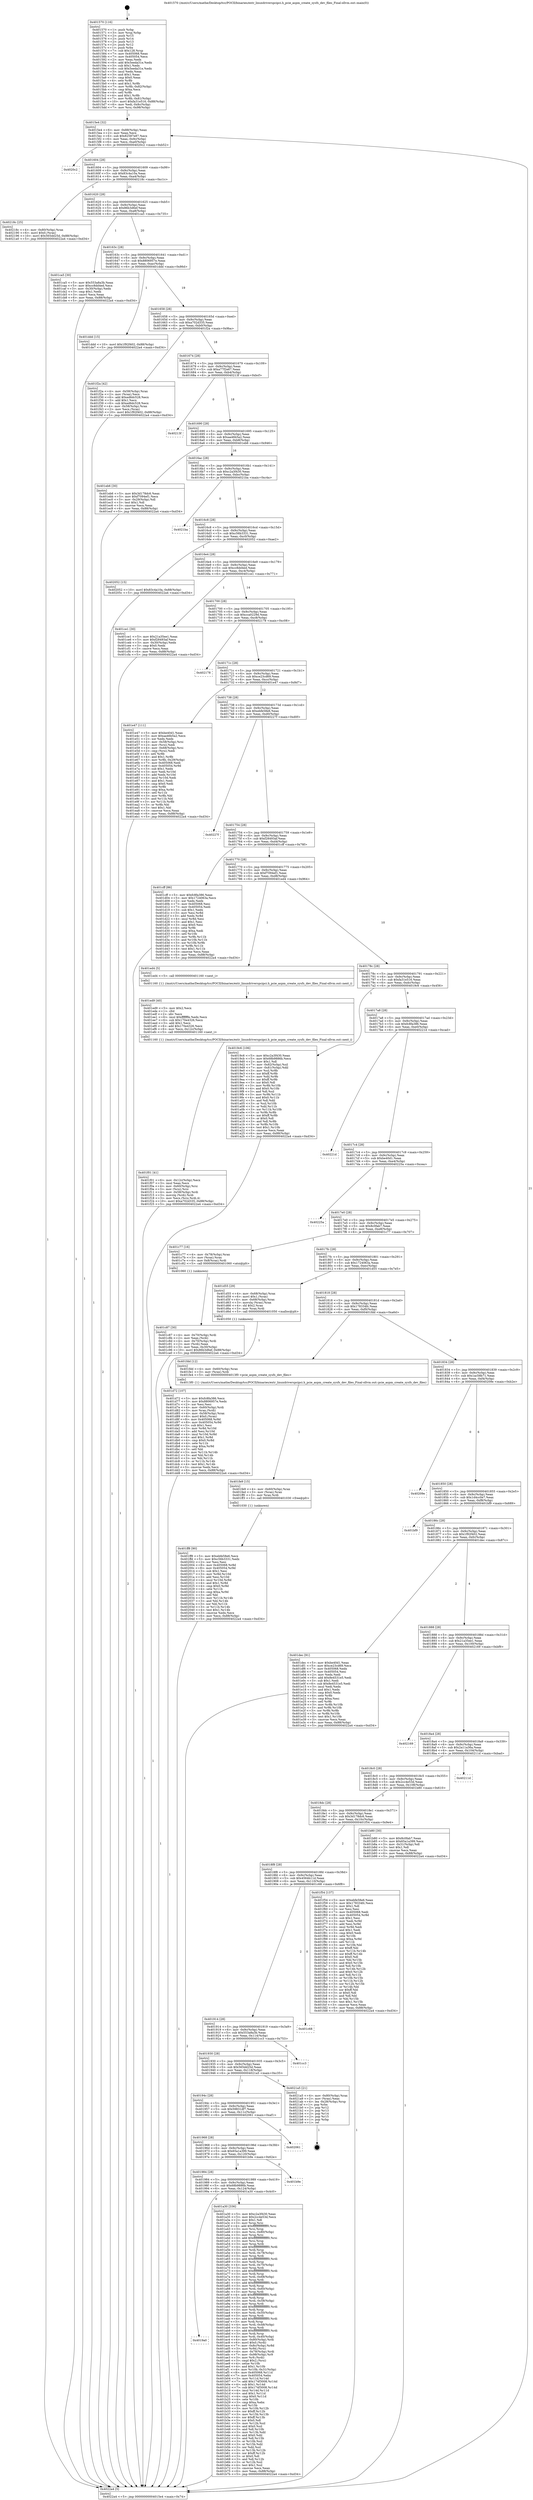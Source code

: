 digraph "0x401570" {
  label = "0x401570 (/mnt/c/Users/mathe/Desktop/tcc/POCII/binaries/extr_linuxdriverspcipci.h_pcie_aspm_create_sysfs_dev_files_Final-ollvm.out::main(0))"
  labelloc = "t"
  node[shape=record]

  Entry [label="",width=0.3,height=0.3,shape=circle,fillcolor=black,style=filled]
  "0x4015e4" [label="{
     0x4015e4 [32]\l
     | [instrs]\l
     &nbsp;&nbsp;0x4015e4 \<+6\>: mov -0x88(%rbp),%eax\l
     &nbsp;&nbsp;0x4015ea \<+2\>: mov %eax,%ecx\l
     &nbsp;&nbsp;0x4015ec \<+6\>: sub $0x82587e87,%ecx\l
     &nbsp;&nbsp;0x4015f2 \<+6\>: mov %eax,-0x9c(%rbp)\l
     &nbsp;&nbsp;0x4015f8 \<+6\>: mov %ecx,-0xa0(%rbp)\l
     &nbsp;&nbsp;0x4015fe \<+6\>: je 00000000004020c2 \<main+0xb52\>\l
  }"]
  "0x4020c2" [label="{
     0x4020c2\l
  }", style=dashed]
  "0x401604" [label="{
     0x401604 [28]\l
     | [instrs]\l
     &nbsp;&nbsp;0x401604 \<+5\>: jmp 0000000000401609 \<main+0x99\>\l
     &nbsp;&nbsp;0x401609 \<+6\>: mov -0x9c(%rbp),%eax\l
     &nbsp;&nbsp;0x40160f \<+5\>: sub $0x83c4a10a,%eax\l
     &nbsp;&nbsp;0x401614 \<+6\>: mov %eax,-0xa4(%rbp)\l
     &nbsp;&nbsp;0x40161a \<+6\>: je 000000000040218c \<main+0xc1c\>\l
  }"]
  Exit [label="",width=0.3,height=0.3,shape=circle,fillcolor=black,style=filled,peripheries=2]
  "0x40218c" [label="{
     0x40218c [25]\l
     | [instrs]\l
     &nbsp;&nbsp;0x40218c \<+4\>: mov -0x80(%rbp),%rax\l
     &nbsp;&nbsp;0x402190 \<+6\>: movl $0x0,(%rax)\l
     &nbsp;&nbsp;0x402196 \<+10\>: movl $0x565dd25d,-0x88(%rbp)\l
     &nbsp;&nbsp;0x4021a0 \<+5\>: jmp 00000000004022a4 \<main+0xd34\>\l
  }"]
  "0x401620" [label="{
     0x401620 [28]\l
     | [instrs]\l
     &nbsp;&nbsp;0x401620 \<+5\>: jmp 0000000000401625 \<main+0xb5\>\l
     &nbsp;&nbsp;0x401625 \<+6\>: mov -0x9c(%rbp),%eax\l
     &nbsp;&nbsp;0x40162b \<+5\>: sub $0x86b3d6ef,%eax\l
     &nbsp;&nbsp;0x401630 \<+6\>: mov %eax,-0xa8(%rbp)\l
     &nbsp;&nbsp;0x401636 \<+6\>: je 0000000000401ca5 \<main+0x735\>\l
  }"]
  "0x401ff8" [label="{
     0x401ff8 [90]\l
     | [instrs]\l
     &nbsp;&nbsp;0x401ff8 \<+5\>: mov $0xebfe58e6,%ecx\l
     &nbsp;&nbsp;0x401ffd \<+5\>: mov $0xc56b3331,%edx\l
     &nbsp;&nbsp;0x402002 \<+2\>: xor %esi,%esi\l
     &nbsp;&nbsp;0x402004 \<+8\>: mov 0x405068,%r8d\l
     &nbsp;&nbsp;0x40200c \<+8\>: mov 0x405054,%r9d\l
     &nbsp;&nbsp;0x402014 \<+3\>: sub $0x1,%esi\l
     &nbsp;&nbsp;0x402017 \<+3\>: mov %r8d,%r10d\l
     &nbsp;&nbsp;0x40201a \<+3\>: add %esi,%r10d\l
     &nbsp;&nbsp;0x40201d \<+4\>: imul %r10d,%r8d\l
     &nbsp;&nbsp;0x402021 \<+4\>: and $0x1,%r8d\l
     &nbsp;&nbsp;0x402025 \<+4\>: cmp $0x0,%r8d\l
     &nbsp;&nbsp;0x402029 \<+4\>: sete %r11b\l
     &nbsp;&nbsp;0x40202d \<+4\>: cmp $0xa,%r9d\l
     &nbsp;&nbsp;0x402031 \<+3\>: setl %bl\l
     &nbsp;&nbsp;0x402034 \<+3\>: mov %r11b,%r14b\l
     &nbsp;&nbsp;0x402037 \<+3\>: and %bl,%r14b\l
     &nbsp;&nbsp;0x40203a \<+3\>: xor %bl,%r11b\l
     &nbsp;&nbsp;0x40203d \<+3\>: or %r11b,%r14b\l
     &nbsp;&nbsp;0x402040 \<+4\>: test $0x1,%r14b\l
     &nbsp;&nbsp;0x402044 \<+3\>: cmovne %edx,%ecx\l
     &nbsp;&nbsp;0x402047 \<+6\>: mov %ecx,-0x88(%rbp)\l
     &nbsp;&nbsp;0x40204d \<+5\>: jmp 00000000004022a4 \<main+0xd34\>\l
  }"]
  "0x401ca5" [label="{
     0x401ca5 [30]\l
     | [instrs]\l
     &nbsp;&nbsp;0x401ca5 \<+5\>: mov $0x553a8a3b,%eax\l
     &nbsp;&nbsp;0x401caa \<+5\>: mov $0xcc8dd4ed,%ecx\l
     &nbsp;&nbsp;0x401caf \<+3\>: mov -0x30(%rbp),%edx\l
     &nbsp;&nbsp;0x401cb2 \<+3\>: cmp $0x1,%edx\l
     &nbsp;&nbsp;0x401cb5 \<+3\>: cmovl %ecx,%eax\l
     &nbsp;&nbsp;0x401cb8 \<+6\>: mov %eax,-0x88(%rbp)\l
     &nbsp;&nbsp;0x401cbe \<+5\>: jmp 00000000004022a4 \<main+0xd34\>\l
  }"]
  "0x40163c" [label="{
     0x40163c [28]\l
     | [instrs]\l
     &nbsp;&nbsp;0x40163c \<+5\>: jmp 0000000000401641 \<main+0xd1\>\l
     &nbsp;&nbsp;0x401641 \<+6\>: mov -0x9c(%rbp),%eax\l
     &nbsp;&nbsp;0x401647 \<+5\>: sub $0x8806957e,%eax\l
     &nbsp;&nbsp;0x40164c \<+6\>: mov %eax,-0xac(%rbp)\l
     &nbsp;&nbsp;0x401652 \<+6\>: je 0000000000401ddd \<main+0x86d\>\l
  }"]
  "0x401fe9" [label="{
     0x401fe9 [15]\l
     | [instrs]\l
     &nbsp;&nbsp;0x401fe9 \<+4\>: mov -0x60(%rbp),%rax\l
     &nbsp;&nbsp;0x401fed \<+3\>: mov (%rax),%rax\l
     &nbsp;&nbsp;0x401ff0 \<+3\>: mov %rax,%rdi\l
     &nbsp;&nbsp;0x401ff3 \<+5\>: call 0000000000401030 \<free@plt\>\l
     | [calls]\l
     &nbsp;&nbsp;0x401030 \{1\} (unknown)\l
  }"]
  "0x401ddd" [label="{
     0x401ddd [15]\l
     | [instrs]\l
     &nbsp;&nbsp;0x401ddd \<+10\>: movl $0x1f92f402,-0x88(%rbp)\l
     &nbsp;&nbsp;0x401de7 \<+5\>: jmp 00000000004022a4 \<main+0xd34\>\l
  }"]
  "0x401658" [label="{
     0x401658 [28]\l
     | [instrs]\l
     &nbsp;&nbsp;0x401658 \<+5\>: jmp 000000000040165d \<main+0xed\>\l
     &nbsp;&nbsp;0x40165d \<+6\>: mov -0x9c(%rbp),%eax\l
     &nbsp;&nbsp;0x401663 \<+5\>: sub $0xa702d335,%eax\l
     &nbsp;&nbsp;0x401668 \<+6\>: mov %eax,-0xb0(%rbp)\l
     &nbsp;&nbsp;0x40166e \<+6\>: je 0000000000401f2a \<main+0x9ba\>\l
  }"]
  "0x401f01" [label="{
     0x401f01 [41]\l
     | [instrs]\l
     &nbsp;&nbsp;0x401f01 \<+6\>: mov -0x12c(%rbp),%ecx\l
     &nbsp;&nbsp;0x401f07 \<+3\>: imul %eax,%ecx\l
     &nbsp;&nbsp;0x401f0a \<+4\>: mov -0x60(%rbp),%rsi\l
     &nbsp;&nbsp;0x401f0e \<+3\>: mov (%rsi),%rsi\l
     &nbsp;&nbsp;0x401f11 \<+4\>: mov -0x58(%rbp),%rdi\l
     &nbsp;&nbsp;0x401f15 \<+3\>: movslq (%rdi),%rdi\l
     &nbsp;&nbsp;0x401f18 \<+3\>: mov %ecx,(%rsi,%rdi,4)\l
     &nbsp;&nbsp;0x401f1b \<+10\>: movl $0xa702d335,-0x88(%rbp)\l
     &nbsp;&nbsp;0x401f25 \<+5\>: jmp 00000000004022a4 \<main+0xd34\>\l
  }"]
  "0x401f2a" [label="{
     0x401f2a [42]\l
     | [instrs]\l
     &nbsp;&nbsp;0x401f2a \<+4\>: mov -0x58(%rbp),%rax\l
     &nbsp;&nbsp;0x401f2e \<+2\>: mov (%rax),%ecx\l
     &nbsp;&nbsp;0x401f30 \<+6\>: add $0xed6dc528,%ecx\l
     &nbsp;&nbsp;0x401f36 \<+3\>: add $0x1,%ecx\l
     &nbsp;&nbsp;0x401f39 \<+6\>: sub $0xed6dc528,%ecx\l
     &nbsp;&nbsp;0x401f3f \<+4\>: mov -0x58(%rbp),%rax\l
     &nbsp;&nbsp;0x401f43 \<+2\>: mov %ecx,(%rax)\l
     &nbsp;&nbsp;0x401f45 \<+10\>: movl $0x1f92f402,-0x88(%rbp)\l
     &nbsp;&nbsp;0x401f4f \<+5\>: jmp 00000000004022a4 \<main+0xd34\>\l
  }"]
  "0x401674" [label="{
     0x401674 [28]\l
     | [instrs]\l
     &nbsp;&nbsp;0x401674 \<+5\>: jmp 0000000000401679 \<main+0x109\>\l
     &nbsp;&nbsp;0x401679 \<+6\>: mov -0x9c(%rbp),%eax\l
     &nbsp;&nbsp;0x40167f \<+5\>: sub $0xa77f2e67,%eax\l
     &nbsp;&nbsp;0x401684 \<+6\>: mov %eax,-0xb4(%rbp)\l
     &nbsp;&nbsp;0x40168a \<+6\>: je 000000000040213f \<main+0xbcf\>\l
  }"]
  "0x401ed9" [label="{
     0x401ed9 [40]\l
     | [instrs]\l
     &nbsp;&nbsp;0x401ed9 \<+5\>: mov $0x2,%ecx\l
     &nbsp;&nbsp;0x401ede \<+1\>: cltd\l
     &nbsp;&nbsp;0x401edf \<+2\>: idiv %ecx\l
     &nbsp;&nbsp;0x401ee1 \<+6\>: imul $0xfffffffe,%edx,%ecx\l
     &nbsp;&nbsp;0x401ee7 \<+6\>: sub $0x170e4326,%ecx\l
     &nbsp;&nbsp;0x401eed \<+3\>: add $0x1,%ecx\l
     &nbsp;&nbsp;0x401ef0 \<+6\>: add $0x170e4326,%ecx\l
     &nbsp;&nbsp;0x401ef6 \<+6\>: mov %ecx,-0x12c(%rbp)\l
     &nbsp;&nbsp;0x401efc \<+5\>: call 0000000000401160 \<next_i\>\l
     | [calls]\l
     &nbsp;&nbsp;0x401160 \{1\} (/mnt/c/Users/mathe/Desktop/tcc/POCII/binaries/extr_linuxdriverspcipci.h_pcie_aspm_create_sysfs_dev_files_Final-ollvm.out::next_i)\l
  }"]
  "0x40213f" [label="{
     0x40213f\l
  }", style=dashed]
  "0x401690" [label="{
     0x401690 [28]\l
     | [instrs]\l
     &nbsp;&nbsp;0x401690 \<+5\>: jmp 0000000000401695 \<main+0x125\>\l
     &nbsp;&nbsp;0x401695 \<+6\>: mov -0x9c(%rbp),%eax\l
     &nbsp;&nbsp;0x40169b \<+5\>: sub $0xaa46b5a2,%eax\l
     &nbsp;&nbsp;0x4016a0 \<+6\>: mov %eax,-0xb8(%rbp)\l
     &nbsp;&nbsp;0x4016a6 \<+6\>: je 0000000000401eb6 \<main+0x946\>\l
  }"]
  "0x401d72" [label="{
     0x401d72 [107]\l
     | [instrs]\l
     &nbsp;&nbsp;0x401d72 \<+5\>: mov $0xfc8fa386,%ecx\l
     &nbsp;&nbsp;0x401d77 \<+5\>: mov $0x8806957e,%edx\l
     &nbsp;&nbsp;0x401d7c \<+2\>: xor %esi,%esi\l
     &nbsp;&nbsp;0x401d7e \<+4\>: mov -0x60(%rbp),%rdi\l
     &nbsp;&nbsp;0x401d82 \<+3\>: mov %rax,(%rdi)\l
     &nbsp;&nbsp;0x401d85 \<+4\>: mov -0x58(%rbp),%rax\l
     &nbsp;&nbsp;0x401d89 \<+6\>: movl $0x0,(%rax)\l
     &nbsp;&nbsp;0x401d8f \<+8\>: mov 0x405068,%r8d\l
     &nbsp;&nbsp;0x401d97 \<+8\>: mov 0x405054,%r9d\l
     &nbsp;&nbsp;0x401d9f \<+3\>: sub $0x1,%esi\l
     &nbsp;&nbsp;0x401da2 \<+3\>: mov %r8d,%r10d\l
     &nbsp;&nbsp;0x401da5 \<+3\>: add %esi,%r10d\l
     &nbsp;&nbsp;0x401da8 \<+4\>: imul %r10d,%r8d\l
     &nbsp;&nbsp;0x401dac \<+4\>: and $0x1,%r8d\l
     &nbsp;&nbsp;0x401db0 \<+4\>: cmp $0x0,%r8d\l
     &nbsp;&nbsp;0x401db4 \<+4\>: sete %r11b\l
     &nbsp;&nbsp;0x401db8 \<+4\>: cmp $0xa,%r9d\l
     &nbsp;&nbsp;0x401dbc \<+3\>: setl %bl\l
     &nbsp;&nbsp;0x401dbf \<+3\>: mov %r11b,%r14b\l
     &nbsp;&nbsp;0x401dc2 \<+3\>: and %bl,%r14b\l
     &nbsp;&nbsp;0x401dc5 \<+3\>: xor %bl,%r11b\l
     &nbsp;&nbsp;0x401dc8 \<+3\>: or %r11b,%r14b\l
     &nbsp;&nbsp;0x401dcb \<+4\>: test $0x1,%r14b\l
     &nbsp;&nbsp;0x401dcf \<+3\>: cmovne %edx,%ecx\l
     &nbsp;&nbsp;0x401dd2 \<+6\>: mov %ecx,-0x88(%rbp)\l
     &nbsp;&nbsp;0x401dd8 \<+5\>: jmp 00000000004022a4 \<main+0xd34\>\l
  }"]
  "0x401eb6" [label="{
     0x401eb6 [30]\l
     | [instrs]\l
     &nbsp;&nbsp;0x401eb6 \<+5\>: mov $0x3d178dc6,%eax\l
     &nbsp;&nbsp;0x401ebb \<+5\>: mov $0xf7094ef1,%ecx\l
     &nbsp;&nbsp;0x401ec0 \<+3\>: mov -0x29(%rbp),%dl\l
     &nbsp;&nbsp;0x401ec3 \<+3\>: test $0x1,%dl\l
     &nbsp;&nbsp;0x401ec6 \<+3\>: cmovne %ecx,%eax\l
     &nbsp;&nbsp;0x401ec9 \<+6\>: mov %eax,-0x88(%rbp)\l
     &nbsp;&nbsp;0x401ecf \<+5\>: jmp 00000000004022a4 \<main+0xd34\>\l
  }"]
  "0x4016ac" [label="{
     0x4016ac [28]\l
     | [instrs]\l
     &nbsp;&nbsp;0x4016ac \<+5\>: jmp 00000000004016b1 \<main+0x141\>\l
     &nbsp;&nbsp;0x4016b1 \<+6\>: mov -0x9c(%rbp),%eax\l
     &nbsp;&nbsp;0x4016b7 \<+5\>: sub $0xc2a3f430,%eax\l
     &nbsp;&nbsp;0x4016bc \<+6\>: mov %eax,-0xbc(%rbp)\l
     &nbsp;&nbsp;0x4016c2 \<+6\>: je 00000000004021ba \<main+0xc4a\>\l
  }"]
  "0x401c87" [label="{
     0x401c87 [30]\l
     | [instrs]\l
     &nbsp;&nbsp;0x401c87 \<+4\>: mov -0x70(%rbp),%rdi\l
     &nbsp;&nbsp;0x401c8b \<+2\>: mov %eax,(%rdi)\l
     &nbsp;&nbsp;0x401c8d \<+4\>: mov -0x70(%rbp),%rdi\l
     &nbsp;&nbsp;0x401c91 \<+2\>: mov (%rdi),%eax\l
     &nbsp;&nbsp;0x401c93 \<+3\>: mov %eax,-0x30(%rbp)\l
     &nbsp;&nbsp;0x401c96 \<+10\>: movl $0x86b3d6ef,-0x88(%rbp)\l
     &nbsp;&nbsp;0x401ca0 \<+5\>: jmp 00000000004022a4 \<main+0xd34\>\l
  }"]
  "0x4021ba" [label="{
     0x4021ba\l
  }", style=dashed]
  "0x4016c8" [label="{
     0x4016c8 [28]\l
     | [instrs]\l
     &nbsp;&nbsp;0x4016c8 \<+5\>: jmp 00000000004016cd \<main+0x15d\>\l
     &nbsp;&nbsp;0x4016cd \<+6\>: mov -0x9c(%rbp),%eax\l
     &nbsp;&nbsp;0x4016d3 \<+5\>: sub $0xc56b3331,%eax\l
     &nbsp;&nbsp;0x4016d8 \<+6\>: mov %eax,-0xc0(%rbp)\l
     &nbsp;&nbsp;0x4016de \<+6\>: je 0000000000402052 \<main+0xae2\>\l
  }"]
  "0x4019a0" [label="{
     0x4019a0\l
  }", style=dashed]
  "0x402052" [label="{
     0x402052 [15]\l
     | [instrs]\l
     &nbsp;&nbsp;0x402052 \<+10\>: movl $0x83c4a10a,-0x88(%rbp)\l
     &nbsp;&nbsp;0x40205c \<+5\>: jmp 00000000004022a4 \<main+0xd34\>\l
  }"]
  "0x4016e4" [label="{
     0x4016e4 [28]\l
     | [instrs]\l
     &nbsp;&nbsp;0x4016e4 \<+5\>: jmp 00000000004016e9 \<main+0x179\>\l
     &nbsp;&nbsp;0x4016e9 \<+6\>: mov -0x9c(%rbp),%eax\l
     &nbsp;&nbsp;0x4016ef \<+5\>: sub $0xcc8dd4ed,%eax\l
     &nbsp;&nbsp;0x4016f4 \<+6\>: mov %eax,-0xc4(%rbp)\l
     &nbsp;&nbsp;0x4016fa \<+6\>: je 0000000000401ce1 \<main+0x771\>\l
  }"]
  "0x401a30" [label="{
     0x401a30 [336]\l
     | [instrs]\l
     &nbsp;&nbsp;0x401a30 \<+5\>: mov $0xc2a3f430,%eax\l
     &nbsp;&nbsp;0x401a35 \<+5\>: mov $0x2cc4e53d,%ecx\l
     &nbsp;&nbsp;0x401a3a \<+2\>: mov $0x1,%dl\l
     &nbsp;&nbsp;0x401a3c \<+3\>: mov %rsp,%rsi\l
     &nbsp;&nbsp;0x401a3f \<+4\>: add $0xfffffffffffffff0,%rsi\l
     &nbsp;&nbsp;0x401a43 \<+3\>: mov %rsi,%rsp\l
     &nbsp;&nbsp;0x401a46 \<+4\>: mov %rsi,-0x80(%rbp)\l
     &nbsp;&nbsp;0x401a4a \<+3\>: mov %rsp,%rsi\l
     &nbsp;&nbsp;0x401a4d \<+4\>: add $0xfffffffffffffff0,%rsi\l
     &nbsp;&nbsp;0x401a51 \<+3\>: mov %rsi,%rsp\l
     &nbsp;&nbsp;0x401a54 \<+3\>: mov %rsp,%rdi\l
     &nbsp;&nbsp;0x401a57 \<+4\>: add $0xfffffffffffffff0,%rdi\l
     &nbsp;&nbsp;0x401a5b \<+3\>: mov %rdi,%rsp\l
     &nbsp;&nbsp;0x401a5e \<+4\>: mov %rdi,-0x78(%rbp)\l
     &nbsp;&nbsp;0x401a62 \<+3\>: mov %rsp,%rdi\l
     &nbsp;&nbsp;0x401a65 \<+4\>: add $0xfffffffffffffff0,%rdi\l
     &nbsp;&nbsp;0x401a69 \<+3\>: mov %rdi,%rsp\l
     &nbsp;&nbsp;0x401a6c \<+4\>: mov %rdi,-0x70(%rbp)\l
     &nbsp;&nbsp;0x401a70 \<+3\>: mov %rsp,%rdi\l
     &nbsp;&nbsp;0x401a73 \<+4\>: add $0xfffffffffffffff0,%rdi\l
     &nbsp;&nbsp;0x401a77 \<+3\>: mov %rdi,%rsp\l
     &nbsp;&nbsp;0x401a7a \<+4\>: mov %rdi,-0x68(%rbp)\l
     &nbsp;&nbsp;0x401a7e \<+3\>: mov %rsp,%rdi\l
     &nbsp;&nbsp;0x401a81 \<+4\>: add $0xfffffffffffffff0,%rdi\l
     &nbsp;&nbsp;0x401a85 \<+3\>: mov %rdi,%rsp\l
     &nbsp;&nbsp;0x401a88 \<+4\>: mov %rdi,-0x60(%rbp)\l
     &nbsp;&nbsp;0x401a8c \<+3\>: mov %rsp,%rdi\l
     &nbsp;&nbsp;0x401a8f \<+4\>: add $0xfffffffffffffff0,%rdi\l
     &nbsp;&nbsp;0x401a93 \<+3\>: mov %rdi,%rsp\l
     &nbsp;&nbsp;0x401a96 \<+4\>: mov %rdi,-0x58(%rbp)\l
     &nbsp;&nbsp;0x401a9a \<+3\>: mov %rsp,%rdi\l
     &nbsp;&nbsp;0x401a9d \<+4\>: add $0xfffffffffffffff0,%rdi\l
     &nbsp;&nbsp;0x401aa1 \<+3\>: mov %rdi,%rsp\l
     &nbsp;&nbsp;0x401aa4 \<+4\>: mov %rdi,-0x50(%rbp)\l
     &nbsp;&nbsp;0x401aa8 \<+3\>: mov %rsp,%rdi\l
     &nbsp;&nbsp;0x401aab \<+4\>: add $0xfffffffffffffff0,%rdi\l
     &nbsp;&nbsp;0x401aaf \<+3\>: mov %rdi,%rsp\l
     &nbsp;&nbsp;0x401ab2 \<+4\>: mov %rdi,-0x48(%rbp)\l
     &nbsp;&nbsp;0x401ab6 \<+3\>: mov %rsp,%rdi\l
     &nbsp;&nbsp;0x401ab9 \<+4\>: add $0xfffffffffffffff0,%rdi\l
     &nbsp;&nbsp;0x401abd \<+3\>: mov %rdi,%rsp\l
     &nbsp;&nbsp;0x401ac0 \<+4\>: mov %rdi,-0x40(%rbp)\l
     &nbsp;&nbsp;0x401ac4 \<+4\>: mov -0x80(%rbp),%rdi\l
     &nbsp;&nbsp;0x401ac8 \<+6\>: movl $0x0,(%rdi)\l
     &nbsp;&nbsp;0x401ace \<+7\>: mov -0x8c(%rbp),%r8d\l
     &nbsp;&nbsp;0x401ad5 \<+3\>: mov %r8d,(%rsi)\l
     &nbsp;&nbsp;0x401ad8 \<+4\>: mov -0x78(%rbp),%rdi\l
     &nbsp;&nbsp;0x401adc \<+7\>: mov -0x98(%rbp),%r9\l
     &nbsp;&nbsp;0x401ae3 \<+3\>: mov %r9,(%rdi)\l
     &nbsp;&nbsp;0x401ae6 \<+3\>: cmpl $0x2,(%rsi)\l
     &nbsp;&nbsp;0x401ae9 \<+4\>: setne %r10b\l
     &nbsp;&nbsp;0x401aed \<+4\>: and $0x1,%r10b\l
     &nbsp;&nbsp;0x401af1 \<+4\>: mov %r10b,-0x31(%rbp)\l
     &nbsp;&nbsp;0x401af5 \<+8\>: mov 0x405068,%r11d\l
     &nbsp;&nbsp;0x401afd \<+7\>: mov 0x405054,%ebx\l
     &nbsp;&nbsp;0x401b04 \<+3\>: mov %r11d,%r14d\l
     &nbsp;&nbsp;0x401b07 \<+7\>: add $0x174f3008,%r14d\l
     &nbsp;&nbsp;0x401b0e \<+4\>: sub $0x1,%r14d\l
     &nbsp;&nbsp;0x401b12 \<+7\>: sub $0x174f3008,%r14d\l
     &nbsp;&nbsp;0x401b19 \<+4\>: imul %r14d,%r11d\l
     &nbsp;&nbsp;0x401b1d \<+4\>: and $0x1,%r11d\l
     &nbsp;&nbsp;0x401b21 \<+4\>: cmp $0x0,%r11d\l
     &nbsp;&nbsp;0x401b25 \<+4\>: sete %r10b\l
     &nbsp;&nbsp;0x401b29 \<+3\>: cmp $0xa,%ebx\l
     &nbsp;&nbsp;0x401b2c \<+4\>: setl %r15b\l
     &nbsp;&nbsp;0x401b30 \<+3\>: mov %r10b,%r12b\l
     &nbsp;&nbsp;0x401b33 \<+4\>: xor $0xff,%r12b\l
     &nbsp;&nbsp;0x401b37 \<+3\>: mov %r15b,%r13b\l
     &nbsp;&nbsp;0x401b3a \<+4\>: xor $0xff,%r13b\l
     &nbsp;&nbsp;0x401b3e \<+3\>: xor $0x0,%dl\l
     &nbsp;&nbsp;0x401b41 \<+3\>: mov %r12b,%sil\l
     &nbsp;&nbsp;0x401b44 \<+4\>: and $0x0,%sil\l
     &nbsp;&nbsp;0x401b48 \<+3\>: and %dl,%r10b\l
     &nbsp;&nbsp;0x401b4b \<+3\>: mov %r13b,%dil\l
     &nbsp;&nbsp;0x401b4e \<+4\>: and $0x0,%dil\l
     &nbsp;&nbsp;0x401b52 \<+3\>: and %dl,%r15b\l
     &nbsp;&nbsp;0x401b55 \<+3\>: or %r10b,%sil\l
     &nbsp;&nbsp;0x401b58 \<+3\>: or %r15b,%dil\l
     &nbsp;&nbsp;0x401b5b \<+3\>: xor %dil,%sil\l
     &nbsp;&nbsp;0x401b5e \<+3\>: or %r13b,%r12b\l
     &nbsp;&nbsp;0x401b61 \<+4\>: xor $0xff,%r12b\l
     &nbsp;&nbsp;0x401b65 \<+3\>: or $0x0,%dl\l
     &nbsp;&nbsp;0x401b68 \<+3\>: and %dl,%r12b\l
     &nbsp;&nbsp;0x401b6b \<+3\>: or %r12b,%sil\l
     &nbsp;&nbsp;0x401b6e \<+4\>: test $0x1,%sil\l
     &nbsp;&nbsp;0x401b72 \<+3\>: cmovne %ecx,%eax\l
     &nbsp;&nbsp;0x401b75 \<+6\>: mov %eax,-0x88(%rbp)\l
     &nbsp;&nbsp;0x401b7b \<+5\>: jmp 00000000004022a4 \<main+0xd34\>\l
  }"]
  "0x401ce1" [label="{
     0x401ce1 [30]\l
     | [instrs]\l
     &nbsp;&nbsp;0x401ce1 \<+5\>: mov $0x21a35ee1,%eax\l
     &nbsp;&nbsp;0x401ce6 \<+5\>: mov $0xf28493af,%ecx\l
     &nbsp;&nbsp;0x401ceb \<+3\>: mov -0x30(%rbp),%edx\l
     &nbsp;&nbsp;0x401cee \<+3\>: cmp $0x0,%edx\l
     &nbsp;&nbsp;0x401cf1 \<+3\>: cmove %ecx,%eax\l
     &nbsp;&nbsp;0x401cf4 \<+6\>: mov %eax,-0x88(%rbp)\l
     &nbsp;&nbsp;0x401cfa \<+5\>: jmp 00000000004022a4 \<main+0xd34\>\l
  }"]
  "0x401700" [label="{
     0x401700 [28]\l
     | [instrs]\l
     &nbsp;&nbsp;0x401700 \<+5\>: jmp 0000000000401705 \<main+0x195\>\l
     &nbsp;&nbsp;0x401705 \<+6\>: mov -0x9c(%rbp),%eax\l
     &nbsp;&nbsp;0x40170b \<+5\>: sub $0xcca0229d,%eax\l
     &nbsp;&nbsp;0x401710 \<+6\>: mov %eax,-0xc8(%rbp)\l
     &nbsp;&nbsp;0x401716 \<+6\>: je 0000000000402178 \<main+0xc08\>\l
  }"]
  "0x401984" [label="{
     0x401984 [28]\l
     | [instrs]\l
     &nbsp;&nbsp;0x401984 \<+5\>: jmp 0000000000401989 \<main+0x419\>\l
     &nbsp;&nbsp;0x401989 \<+6\>: mov -0x9c(%rbp),%eax\l
     &nbsp;&nbsp;0x40198f \<+5\>: sub $0x68b9886b,%eax\l
     &nbsp;&nbsp;0x401994 \<+6\>: mov %eax,-0x124(%rbp)\l
     &nbsp;&nbsp;0x40199a \<+6\>: je 0000000000401a30 \<main+0x4c0\>\l
  }"]
  "0x402178" [label="{
     0x402178\l
  }", style=dashed]
  "0x40171c" [label="{
     0x40171c [28]\l
     | [instrs]\l
     &nbsp;&nbsp;0x40171c \<+5\>: jmp 0000000000401721 \<main+0x1b1\>\l
     &nbsp;&nbsp;0x401721 \<+6\>: mov -0x9c(%rbp),%eax\l
     &nbsp;&nbsp;0x401727 \<+5\>: sub $0xce23cd69,%eax\l
     &nbsp;&nbsp;0x40172c \<+6\>: mov %eax,-0xcc(%rbp)\l
     &nbsp;&nbsp;0x401732 \<+6\>: je 0000000000401e47 \<main+0x8d7\>\l
  }"]
  "0x401b9e" [label="{
     0x401b9e\l
  }", style=dashed]
  "0x401e47" [label="{
     0x401e47 [111]\l
     | [instrs]\l
     &nbsp;&nbsp;0x401e47 \<+5\>: mov $0xbe40d1,%eax\l
     &nbsp;&nbsp;0x401e4c \<+5\>: mov $0xaa46b5a2,%ecx\l
     &nbsp;&nbsp;0x401e51 \<+2\>: xor %edx,%edx\l
     &nbsp;&nbsp;0x401e53 \<+4\>: mov -0x58(%rbp),%rsi\l
     &nbsp;&nbsp;0x401e57 \<+2\>: mov (%rsi),%edi\l
     &nbsp;&nbsp;0x401e59 \<+4\>: mov -0x68(%rbp),%rsi\l
     &nbsp;&nbsp;0x401e5d \<+2\>: cmp (%rsi),%edi\l
     &nbsp;&nbsp;0x401e5f \<+4\>: setl %r8b\l
     &nbsp;&nbsp;0x401e63 \<+4\>: and $0x1,%r8b\l
     &nbsp;&nbsp;0x401e67 \<+4\>: mov %r8b,-0x29(%rbp)\l
     &nbsp;&nbsp;0x401e6b \<+7\>: mov 0x405068,%edi\l
     &nbsp;&nbsp;0x401e72 \<+8\>: mov 0x405054,%r9d\l
     &nbsp;&nbsp;0x401e7a \<+3\>: sub $0x1,%edx\l
     &nbsp;&nbsp;0x401e7d \<+3\>: mov %edi,%r10d\l
     &nbsp;&nbsp;0x401e80 \<+3\>: add %edx,%r10d\l
     &nbsp;&nbsp;0x401e83 \<+4\>: imul %r10d,%edi\l
     &nbsp;&nbsp;0x401e87 \<+3\>: and $0x1,%edi\l
     &nbsp;&nbsp;0x401e8a \<+3\>: cmp $0x0,%edi\l
     &nbsp;&nbsp;0x401e8d \<+4\>: sete %r8b\l
     &nbsp;&nbsp;0x401e91 \<+4\>: cmp $0xa,%r9d\l
     &nbsp;&nbsp;0x401e95 \<+4\>: setl %r11b\l
     &nbsp;&nbsp;0x401e99 \<+3\>: mov %r8b,%bl\l
     &nbsp;&nbsp;0x401e9c \<+3\>: and %r11b,%bl\l
     &nbsp;&nbsp;0x401e9f \<+3\>: xor %r11b,%r8b\l
     &nbsp;&nbsp;0x401ea2 \<+3\>: or %r8b,%bl\l
     &nbsp;&nbsp;0x401ea5 \<+3\>: test $0x1,%bl\l
     &nbsp;&nbsp;0x401ea8 \<+3\>: cmovne %ecx,%eax\l
     &nbsp;&nbsp;0x401eab \<+6\>: mov %eax,-0x88(%rbp)\l
     &nbsp;&nbsp;0x401eb1 \<+5\>: jmp 00000000004022a4 \<main+0xd34\>\l
  }"]
  "0x401738" [label="{
     0x401738 [28]\l
     | [instrs]\l
     &nbsp;&nbsp;0x401738 \<+5\>: jmp 000000000040173d \<main+0x1cd\>\l
     &nbsp;&nbsp;0x40173d \<+6\>: mov -0x9c(%rbp),%eax\l
     &nbsp;&nbsp;0x401743 \<+5\>: sub $0xebfe58e6,%eax\l
     &nbsp;&nbsp;0x401748 \<+6\>: mov %eax,-0xd0(%rbp)\l
     &nbsp;&nbsp;0x40174e \<+6\>: je 000000000040227f \<main+0xd0f\>\l
  }"]
  "0x401968" [label="{
     0x401968 [28]\l
     | [instrs]\l
     &nbsp;&nbsp;0x401968 \<+5\>: jmp 000000000040196d \<main+0x3fd\>\l
     &nbsp;&nbsp;0x40196d \<+6\>: mov -0x9c(%rbp),%eax\l
     &nbsp;&nbsp;0x401973 \<+5\>: sub $0x65a1a399,%eax\l
     &nbsp;&nbsp;0x401978 \<+6\>: mov %eax,-0x120(%rbp)\l
     &nbsp;&nbsp;0x40197e \<+6\>: je 0000000000401b9e \<main+0x62e\>\l
  }"]
  "0x40227f" [label="{
     0x40227f\l
  }", style=dashed]
  "0x401754" [label="{
     0x401754 [28]\l
     | [instrs]\l
     &nbsp;&nbsp;0x401754 \<+5\>: jmp 0000000000401759 \<main+0x1e9\>\l
     &nbsp;&nbsp;0x401759 \<+6\>: mov -0x9c(%rbp),%eax\l
     &nbsp;&nbsp;0x40175f \<+5\>: sub $0xf28493af,%eax\l
     &nbsp;&nbsp;0x401764 \<+6\>: mov %eax,-0xd4(%rbp)\l
     &nbsp;&nbsp;0x40176a \<+6\>: je 0000000000401cff \<main+0x78f\>\l
  }"]
  "0x402061" [label="{
     0x402061\l
  }", style=dashed]
  "0x401cff" [label="{
     0x401cff [86]\l
     | [instrs]\l
     &nbsp;&nbsp;0x401cff \<+5\>: mov $0xfc8fa386,%eax\l
     &nbsp;&nbsp;0x401d04 \<+5\>: mov $0x1724063a,%ecx\l
     &nbsp;&nbsp;0x401d09 \<+2\>: xor %edx,%edx\l
     &nbsp;&nbsp;0x401d0b \<+7\>: mov 0x405068,%esi\l
     &nbsp;&nbsp;0x401d12 \<+7\>: mov 0x405054,%edi\l
     &nbsp;&nbsp;0x401d19 \<+3\>: sub $0x1,%edx\l
     &nbsp;&nbsp;0x401d1c \<+3\>: mov %esi,%r8d\l
     &nbsp;&nbsp;0x401d1f \<+3\>: add %edx,%r8d\l
     &nbsp;&nbsp;0x401d22 \<+4\>: imul %r8d,%esi\l
     &nbsp;&nbsp;0x401d26 \<+3\>: and $0x1,%esi\l
     &nbsp;&nbsp;0x401d29 \<+3\>: cmp $0x0,%esi\l
     &nbsp;&nbsp;0x401d2c \<+4\>: sete %r9b\l
     &nbsp;&nbsp;0x401d30 \<+3\>: cmp $0xa,%edi\l
     &nbsp;&nbsp;0x401d33 \<+4\>: setl %r10b\l
     &nbsp;&nbsp;0x401d37 \<+3\>: mov %r9b,%r11b\l
     &nbsp;&nbsp;0x401d3a \<+3\>: and %r10b,%r11b\l
     &nbsp;&nbsp;0x401d3d \<+3\>: xor %r10b,%r9b\l
     &nbsp;&nbsp;0x401d40 \<+3\>: or %r9b,%r11b\l
     &nbsp;&nbsp;0x401d43 \<+4\>: test $0x1,%r11b\l
     &nbsp;&nbsp;0x401d47 \<+3\>: cmovne %ecx,%eax\l
     &nbsp;&nbsp;0x401d4a \<+6\>: mov %eax,-0x88(%rbp)\l
     &nbsp;&nbsp;0x401d50 \<+5\>: jmp 00000000004022a4 \<main+0xd34\>\l
  }"]
  "0x401770" [label="{
     0x401770 [28]\l
     | [instrs]\l
     &nbsp;&nbsp;0x401770 \<+5\>: jmp 0000000000401775 \<main+0x205\>\l
     &nbsp;&nbsp;0x401775 \<+6\>: mov -0x9c(%rbp),%eax\l
     &nbsp;&nbsp;0x40177b \<+5\>: sub $0xf7094ef1,%eax\l
     &nbsp;&nbsp;0x401780 \<+6\>: mov %eax,-0xd8(%rbp)\l
     &nbsp;&nbsp;0x401786 \<+6\>: je 0000000000401ed4 \<main+0x964\>\l
  }"]
  "0x40194c" [label="{
     0x40194c [28]\l
     | [instrs]\l
     &nbsp;&nbsp;0x40194c \<+5\>: jmp 0000000000401951 \<main+0x3e1\>\l
     &nbsp;&nbsp;0x401951 \<+6\>: mov -0x9c(%rbp),%eax\l
     &nbsp;&nbsp;0x401957 \<+5\>: sub $0x59831df7,%eax\l
     &nbsp;&nbsp;0x40195c \<+6\>: mov %eax,-0x11c(%rbp)\l
     &nbsp;&nbsp;0x401962 \<+6\>: je 0000000000402061 \<main+0xaf1\>\l
  }"]
  "0x401ed4" [label="{
     0x401ed4 [5]\l
     | [instrs]\l
     &nbsp;&nbsp;0x401ed4 \<+5\>: call 0000000000401160 \<next_i\>\l
     | [calls]\l
     &nbsp;&nbsp;0x401160 \{1\} (/mnt/c/Users/mathe/Desktop/tcc/POCII/binaries/extr_linuxdriverspcipci.h_pcie_aspm_create_sysfs_dev_files_Final-ollvm.out::next_i)\l
  }"]
  "0x40178c" [label="{
     0x40178c [28]\l
     | [instrs]\l
     &nbsp;&nbsp;0x40178c \<+5\>: jmp 0000000000401791 \<main+0x221\>\l
     &nbsp;&nbsp;0x401791 \<+6\>: mov -0x9c(%rbp),%eax\l
     &nbsp;&nbsp;0x401797 \<+5\>: sub $0xfa31e516,%eax\l
     &nbsp;&nbsp;0x40179c \<+6\>: mov %eax,-0xdc(%rbp)\l
     &nbsp;&nbsp;0x4017a2 \<+6\>: je 00000000004019c6 \<main+0x456\>\l
  }"]
  "0x4021a5" [label="{
     0x4021a5 [21]\l
     | [instrs]\l
     &nbsp;&nbsp;0x4021a5 \<+4\>: mov -0x80(%rbp),%rax\l
     &nbsp;&nbsp;0x4021a9 \<+2\>: mov (%rax),%eax\l
     &nbsp;&nbsp;0x4021ab \<+4\>: lea -0x28(%rbp),%rsp\l
     &nbsp;&nbsp;0x4021af \<+1\>: pop %rbx\l
     &nbsp;&nbsp;0x4021b0 \<+2\>: pop %r12\l
     &nbsp;&nbsp;0x4021b2 \<+2\>: pop %r13\l
     &nbsp;&nbsp;0x4021b4 \<+2\>: pop %r14\l
     &nbsp;&nbsp;0x4021b6 \<+2\>: pop %r15\l
     &nbsp;&nbsp;0x4021b8 \<+1\>: pop %rbp\l
     &nbsp;&nbsp;0x4021b9 \<+1\>: ret\l
  }"]
  "0x4019c6" [label="{
     0x4019c6 [106]\l
     | [instrs]\l
     &nbsp;&nbsp;0x4019c6 \<+5\>: mov $0xc2a3f430,%eax\l
     &nbsp;&nbsp;0x4019cb \<+5\>: mov $0x68b9886b,%ecx\l
     &nbsp;&nbsp;0x4019d0 \<+2\>: mov $0x1,%dl\l
     &nbsp;&nbsp;0x4019d2 \<+7\>: mov -0x82(%rbp),%sil\l
     &nbsp;&nbsp;0x4019d9 \<+7\>: mov -0x81(%rbp),%dil\l
     &nbsp;&nbsp;0x4019e0 \<+3\>: mov %sil,%r8b\l
     &nbsp;&nbsp;0x4019e3 \<+4\>: xor $0xff,%r8b\l
     &nbsp;&nbsp;0x4019e7 \<+3\>: mov %dil,%r9b\l
     &nbsp;&nbsp;0x4019ea \<+4\>: xor $0xff,%r9b\l
     &nbsp;&nbsp;0x4019ee \<+3\>: xor $0x0,%dl\l
     &nbsp;&nbsp;0x4019f1 \<+3\>: mov %r8b,%r10b\l
     &nbsp;&nbsp;0x4019f4 \<+4\>: and $0x0,%r10b\l
     &nbsp;&nbsp;0x4019f8 \<+3\>: and %dl,%sil\l
     &nbsp;&nbsp;0x4019fb \<+3\>: mov %r9b,%r11b\l
     &nbsp;&nbsp;0x4019fe \<+4\>: and $0x0,%r11b\l
     &nbsp;&nbsp;0x401a02 \<+3\>: and %dl,%dil\l
     &nbsp;&nbsp;0x401a05 \<+3\>: or %sil,%r10b\l
     &nbsp;&nbsp;0x401a08 \<+3\>: or %dil,%r11b\l
     &nbsp;&nbsp;0x401a0b \<+3\>: xor %r11b,%r10b\l
     &nbsp;&nbsp;0x401a0e \<+3\>: or %r9b,%r8b\l
     &nbsp;&nbsp;0x401a11 \<+4\>: xor $0xff,%r8b\l
     &nbsp;&nbsp;0x401a15 \<+3\>: or $0x0,%dl\l
     &nbsp;&nbsp;0x401a18 \<+3\>: and %dl,%r8b\l
     &nbsp;&nbsp;0x401a1b \<+3\>: or %r8b,%r10b\l
     &nbsp;&nbsp;0x401a1e \<+4\>: test $0x1,%r10b\l
     &nbsp;&nbsp;0x401a22 \<+3\>: cmovne %ecx,%eax\l
     &nbsp;&nbsp;0x401a25 \<+6\>: mov %eax,-0x88(%rbp)\l
     &nbsp;&nbsp;0x401a2b \<+5\>: jmp 00000000004022a4 \<main+0xd34\>\l
  }"]
  "0x4017a8" [label="{
     0x4017a8 [28]\l
     | [instrs]\l
     &nbsp;&nbsp;0x4017a8 \<+5\>: jmp 00000000004017ad \<main+0x23d\>\l
     &nbsp;&nbsp;0x4017ad \<+6\>: mov -0x9c(%rbp),%eax\l
     &nbsp;&nbsp;0x4017b3 \<+5\>: sub $0xfc8fa386,%eax\l
     &nbsp;&nbsp;0x4017b8 \<+6\>: mov %eax,-0xe0(%rbp)\l
     &nbsp;&nbsp;0x4017be \<+6\>: je 000000000040221d \<main+0xcad\>\l
  }"]
  "0x4022a4" [label="{
     0x4022a4 [5]\l
     | [instrs]\l
     &nbsp;&nbsp;0x4022a4 \<+5\>: jmp 00000000004015e4 \<main+0x74\>\l
  }"]
  "0x401570" [label="{
     0x401570 [116]\l
     | [instrs]\l
     &nbsp;&nbsp;0x401570 \<+1\>: push %rbp\l
     &nbsp;&nbsp;0x401571 \<+3\>: mov %rsp,%rbp\l
     &nbsp;&nbsp;0x401574 \<+2\>: push %r15\l
     &nbsp;&nbsp;0x401576 \<+2\>: push %r14\l
     &nbsp;&nbsp;0x401578 \<+2\>: push %r13\l
     &nbsp;&nbsp;0x40157a \<+2\>: push %r12\l
     &nbsp;&nbsp;0x40157c \<+1\>: push %rbx\l
     &nbsp;&nbsp;0x40157d \<+7\>: sub $0x128,%rsp\l
     &nbsp;&nbsp;0x401584 \<+7\>: mov 0x405068,%eax\l
     &nbsp;&nbsp;0x40158b \<+7\>: mov 0x405054,%ecx\l
     &nbsp;&nbsp;0x401592 \<+2\>: mov %eax,%edx\l
     &nbsp;&nbsp;0x401594 \<+6\>: add $0x5eeda31e,%edx\l
     &nbsp;&nbsp;0x40159a \<+3\>: sub $0x1,%edx\l
     &nbsp;&nbsp;0x40159d \<+6\>: sub $0x5eeda31e,%edx\l
     &nbsp;&nbsp;0x4015a3 \<+3\>: imul %edx,%eax\l
     &nbsp;&nbsp;0x4015a6 \<+3\>: and $0x1,%eax\l
     &nbsp;&nbsp;0x4015a9 \<+3\>: cmp $0x0,%eax\l
     &nbsp;&nbsp;0x4015ac \<+4\>: sete %r8b\l
     &nbsp;&nbsp;0x4015b0 \<+4\>: and $0x1,%r8b\l
     &nbsp;&nbsp;0x4015b4 \<+7\>: mov %r8b,-0x82(%rbp)\l
     &nbsp;&nbsp;0x4015bb \<+3\>: cmp $0xa,%ecx\l
     &nbsp;&nbsp;0x4015be \<+4\>: setl %r8b\l
     &nbsp;&nbsp;0x4015c2 \<+4\>: and $0x1,%r8b\l
     &nbsp;&nbsp;0x4015c6 \<+7\>: mov %r8b,-0x81(%rbp)\l
     &nbsp;&nbsp;0x4015cd \<+10\>: movl $0xfa31e516,-0x88(%rbp)\l
     &nbsp;&nbsp;0x4015d7 \<+6\>: mov %edi,-0x8c(%rbp)\l
     &nbsp;&nbsp;0x4015dd \<+7\>: mov %rsi,-0x98(%rbp)\l
  }"]
  "0x401930" [label="{
     0x401930 [28]\l
     | [instrs]\l
     &nbsp;&nbsp;0x401930 \<+5\>: jmp 0000000000401935 \<main+0x3c5\>\l
     &nbsp;&nbsp;0x401935 \<+6\>: mov -0x9c(%rbp),%eax\l
     &nbsp;&nbsp;0x40193b \<+5\>: sub $0x565dd25d,%eax\l
     &nbsp;&nbsp;0x401940 \<+6\>: mov %eax,-0x118(%rbp)\l
     &nbsp;&nbsp;0x401946 \<+6\>: je 00000000004021a5 \<main+0xc35\>\l
  }"]
  "0x40221d" [label="{
     0x40221d\l
  }", style=dashed]
  "0x4017c4" [label="{
     0x4017c4 [28]\l
     | [instrs]\l
     &nbsp;&nbsp;0x4017c4 \<+5\>: jmp 00000000004017c9 \<main+0x259\>\l
     &nbsp;&nbsp;0x4017c9 \<+6\>: mov -0x9c(%rbp),%eax\l
     &nbsp;&nbsp;0x4017cf \<+5\>: sub $0xbe40d1,%eax\l
     &nbsp;&nbsp;0x4017d4 \<+6\>: mov %eax,-0xe4(%rbp)\l
     &nbsp;&nbsp;0x4017da \<+6\>: je 000000000040225a \<main+0xcea\>\l
  }"]
  "0x401cc3" [label="{
     0x401cc3\l
  }", style=dashed]
  "0x40225a" [label="{
     0x40225a\l
  }", style=dashed]
  "0x4017e0" [label="{
     0x4017e0 [28]\l
     | [instrs]\l
     &nbsp;&nbsp;0x4017e0 \<+5\>: jmp 00000000004017e5 \<main+0x275\>\l
     &nbsp;&nbsp;0x4017e5 \<+6\>: mov -0x9c(%rbp),%eax\l
     &nbsp;&nbsp;0x4017eb \<+5\>: sub $0x8c0fab7,%eax\l
     &nbsp;&nbsp;0x4017f0 \<+6\>: mov %eax,-0xe8(%rbp)\l
     &nbsp;&nbsp;0x4017f6 \<+6\>: je 0000000000401c77 \<main+0x707\>\l
  }"]
  "0x401914" [label="{
     0x401914 [28]\l
     | [instrs]\l
     &nbsp;&nbsp;0x401914 \<+5\>: jmp 0000000000401919 \<main+0x3a9\>\l
     &nbsp;&nbsp;0x401919 \<+6\>: mov -0x9c(%rbp),%eax\l
     &nbsp;&nbsp;0x40191f \<+5\>: sub $0x553a8a3b,%eax\l
     &nbsp;&nbsp;0x401924 \<+6\>: mov %eax,-0x114(%rbp)\l
     &nbsp;&nbsp;0x40192a \<+6\>: je 0000000000401cc3 \<main+0x753\>\l
  }"]
  "0x401c77" [label="{
     0x401c77 [16]\l
     | [instrs]\l
     &nbsp;&nbsp;0x401c77 \<+4\>: mov -0x78(%rbp),%rax\l
     &nbsp;&nbsp;0x401c7b \<+3\>: mov (%rax),%rax\l
     &nbsp;&nbsp;0x401c7e \<+4\>: mov 0x8(%rax),%rdi\l
     &nbsp;&nbsp;0x401c82 \<+5\>: call 0000000000401060 \<atoi@plt\>\l
     | [calls]\l
     &nbsp;&nbsp;0x401060 \{1\} (unknown)\l
  }"]
  "0x4017fc" [label="{
     0x4017fc [28]\l
     | [instrs]\l
     &nbsp;&nbsp;0x4017fc \<+5\>: jmp 0000000000401801 \<main+0x291\>\l
     &nbsp;&nbsp;0x401801 \<+6\>: mov -0x9c(%rbp),%eax\l
     &nbsp;&nbsp;0x401807 \<+5\>: sub $0x1724063a,%eax\l
     &nbsp;&nbsp;0x40180c \<+6\>: mov %eax,-0xec(%rbp)\l
     &nbsp;&nbsp;0x401812 \<+6\>: je 0000000000401d55 \<main+0x7e5\>\l
  }"]
  "0x401c68" [label="{
     0x401c68\l
  }", style=dashed]
  "0x401d55" [label="{
     0x401d55 [29]\l
     | [instrs]\l
     &nbsp;&nbsp;0x401d55 \<+4\>: mov -0x68(%rbp),%rax\l
     &nbsp;&nbsp;0x401d59 \<+6\>: movl $0x1,(%rax)\l
     &nbsp;&nbsp;0x401d5f \<+4\>: mov -0x68(%rbp),%rax\l
     &nbsp;&nbsp;0x401d63 \<+3\>: movslq (%rax),%rax\l
     &nbsp;&nbsp;0x401d66 \<+4\>: shl $0x2,%rax\l
     &nbsp;&nbsp;0x401d6a \<+3\>: mov %rax,%rdi\l
     &nbsp;&nbsp;0x401d6d \<+5\>: call 0000000000401050 \<malloc@plt\>\l
     | [calls]\l
     &nbsp;&nbsp;0x401050 \{1\} (unknown)\l
  }"]
  "0x401818" [label="{
     0x401818 [28]\l
     | [instrs]\l
     &nbsp;&nbsp;0x401818 \<+5\>: jmp 000000000040181d \<main+0x2ad\>\l
     &nbsp;&nbsp;0x40181d \<+6\>: mov -0x9c(%rbp),%eax\l
     &nbsp;&nbsp;0x401823 \<+5\>: sub $0x178334fc,%eax\l
     &nbsp;&nbsp;0x401828 \<+6\>: mov %eax,-0xf0(%rbp)\l
     &nbsp;&nbsp;0x40182e \<+6\>: je 0000000000401fdd \<main+0xa6d\>\l
  }"]
  "0x4018f8" [label="{
     0x4018f8 [28]\l
     | [instrs]\l
     &nbsp;&nbsp;0x4018f8 \<+5\>: jmp 00000000004018fd \<main+0x38d\>\l
     &nbsp;&nbsp;0x4018fd \<+6\>: mov -0x9c(%rbp),%eax\l
     &nbsp;&nbsp;0x401903 \<+5\>: sub $0x4564b11d,%eax\l
     &nbsp;&nbsp;0x401908 \<+6\>: mov %eax,-0x110(%rbp)\l
     &nbsp;&nbsp;0x40190e \<+6\>: je 0000000000401c68 \<main+0x6f8\>\l
  }"]
  "0x401fdd" [label="{
     0x401fdd [12]\l
     | [instrs]\l
     &nbsp;&nbsp;0x401fdd \<+4\>: mov -0x60(%rbp),%rax\l
     &nbsp;&nbsp;0x401fe1 \<+3\>: mov (%rax),%rdi\l
     &nbsp;&nbsp;0x401fe4 \<+5\>: call 00000000004013f0 \<pcie_aspm_create_sysfs_dev_files\>\l
     | [calls]\l
     &nbsp;&nbsp;0x4013f0 \{1\} (/mnt/c/Users/mathe/Desktop/tcc/POCII/binaries/extr_linuxdriverspcipci.h_pcie_aspm_create_sysfs_dev_files_Final-ollvm.out::pcie_aspm_create_sysfs_dev_files)\l
  }"]
  "0x401834" [label="{
     0x401834 [28]\l
     | [instrs]\l
     &nbsp;&nbsp;0x401834 \<+5\>: jmp 0000000000401839 \<main+0x2c9\>\l
     &nbsp;&nbsp;0x401839 \<+6\>: mov -0x9c(%rbp),%eax\l
     &nbsp;&nbsp;0x40183f \<+5\>: sub $0x1ac58b71,%eax\l
     &nbsp;&nbsp;0x401844 \<+6\>: mov %eax,-0xf4(%rbp)\l
     &nbsp;&nbsp;0x40184a \<+6\>: je 000000000040209e \<main+0xb2e\>\l
  }"]
  "0x401f54" [label="{
     0x401f54 [137]\l
     | [instrs]\l
     &nbsp;&nbsp;0x401f54 \<+5\>: mov $0xebfe58e6,%eax\l
     &nbsp;&nbsp;0x401f59 \<+5\>: mov $0x178334fc,%ecx\l
     &nbsp;&nbsp;0x401f5e \<+2\>: mov $0x1,%dl\l
     &nbsp;&nbsp;0x401f60 \<+2\>: xor %esi,%esi\l
     &nbsp;&nbsp;0x401f62 \<+7\>: mov 0x405068,%edi\l
     &nbsp;&nbsp;0x401f69 \<+8\>: mov 0x405054,%r8d\l
     &nbsp;&nbsp;0x401f71 \<+3\>: sub $0x1,%esi\l
     &nbsp;&nbsp;0x401f74 \<+3\>: mov %edi,%r9d\l
     &nbsp;&nbsp;0x401f77 \<+3\>: add %esi,%r9d\l
     &nbsp;&nbsp;0x401f7a \<+4\>: imul %r9d,%edi\l
     &nbsp;&nbsp;0x401f7e \<+3\>: and $0x1,%edi\l
     &nbsp;&nbsp;0x401f81 \<+3\>: cmp $0x0,%edi\l
     &nbsp;&nbsp;0x401f84 \<+4\>: sete %r10b\l
     &nbsp;&nbsp;0x401f88 \<+4\>: cmp $0xa,%r8d\l
     &nbsp;&nbsp;0x401f8c \<+4\>: setl %r11b\l
     &nbsp;&nbsp;0x401f90 \<+3\>: mov %r10b,%bl\l
     &nbsp;&nbsp;0x401f93 \<+3\>: xor $0xff,%bl\l
     &nbsp;&nbsp;0x401f96 \<+3\>: mov %r11b,%r14b\l
     &nbsp;&nbsp;0x401f99 \<+4\>: xor $0xff,%r14b\l
     &nbsp;&nbsp;0x401f9d \<+3\>: xor $0x0,%dl\l
     &nbsp;&nbsp;0x401fa0 \<+3\>: mov %bl,%r15b\l
     &nbsp;&nbsp;0x401fa3 \<+4\>: and $0x0,%r15b\l
     &nbsp;&nbsp;0x401fa7 \<+3\>: and %dl,%r10b\l
     &nbsp;&nbsp;0x401faa \<+3\>: mov %r14b,%r12b\l
     &nbsp;&nbsp;0x401fad \<+4\>: and $0x0,%r12b\l
     &nbsp;&nbsp;0x401fb1 \<+3\>: and %dl,%r11b\l
     &nbsp;&nbsp;0x401fb4 \<+3\>: or %r10b,%r15b\l
     &nbsp;&nbsp;0x401fb7 \<+3\>: or %r11b,%r12b\l
     &nbsp;&nbsp;0x401fba \<+3\>: xor %r12b,%r15b\l
     &nbsp;&nbsp;0x401fbd \<+3\>: or %r14b,%bl\l
     &nbsp;&nbsp;0x401fc0 \<+3\>: xor $0xff,%bl\l
     &nbsp;&nbsp;0x401fc3 \<+3\>: or $0x0,%dl\l
     &nbsp;&nbsp;0x401fc6 \<+2\>: and %dl,%bl\l
     &nbsp;&nbsp;0x401fc8 \<+3\>: or %bl,%r15b\l
     &nbsp;&nbsp;0x401fcb \<+4\>: test $0x1,%r15b\l
     &nbsp;&nbsp;0x401fcf \<+3\>: cmovne %ecx,%eax\l
     &nbsp;&nbsp;0x401fd2 \<+6\>: mov %eax,-0x88(%rbp)\l
     &nbsp;&nbsp;0x401fd8 \<+5\>: jmp 00000000004022a4 \<main+0xd34\>\l
  }"]
  "0x40209e" [label="{
     0x40209e\l
  }", style=dashed]
  "0x401850" [label="{
     0x401850 [28]\l
     | [instrs]\l
     &nbsp;&nbsp;0x401850 \<+5\>: jmp 0000000000401855 \<main+0x2e5\>\l
     &nbsp;&nbsp;0x401855 \<+6\>: mov -0x9c(%rbp),%eax\l
     &nbsp;&nbsp;0x40185b \<+5\>: sub $0x1d4cc0e7,%eax\l
     &nbsp;&nbsp;0x401860 \<+6\>: mov %eax,-0xf8(%rbp)\l
     &nbsp;&nbsp;0x401866 \<+6\>: je 0000000000401bf9 \<main+0x689\>\l
  }"]
  "0x4018dc" [label="{
     0x4018dc [28]\l
     | [instrs]\l
     &nbsp;&nbsp;0x4018dc \<+5\>: jmp 00000000004018e1 \<main+0x371\>\l
     &nbsp;&nbsp;0x4018e1 \<+6\>: mov -0x9c(%rbp),%eax\l
     &nbsp;&nbsp;0x4018e7 \<+5\>: sub $0x3d178dc6,%eax\l
     &nbsp;&nbsp;0x4018ec \<+6\>: mov %eax,-0x10c(%rbp)\l
     &nbsp;&nbsp;0x4018f2 \<+6\>: je 0000000000401f54 \<main+0x9e4\>\l
  }"]
  "0x401bf9" [label="{
     0x401bf9\l
  }", style=dashed]
  "0x40186c" [label="{
     0x40186c [28]\l
     | [instrs]\l
     &nbsp;&nbsp;0x40186c \<+5\>: jmp 0000000000401871 \<main+0x301\>\l
     &nbsp;&nbsp;0x401871 \<+6\>: mov -0x9c(%rbp),%eax\l
     &nbsp;&nbsp;0x401877 \<+5\>: sub $0x1f92f402,%eax\l
     &nbsp;&nbsp;0x40187c \<+6\>: mov %eax,-0xfc(%rbp)\l
     &nbsp;&nbsp;0x401882 \<+6\>: je 0000000000401dec \<main+0x87c\>\l
  }"]
  "0x401b80" [label="{
     0x401b80 [30]\l
     | [instrs]\l
     &nbsp;&nbsp;0x401b80 \<+5\>: mov $0x8c0fab7,%eax\l
     &nbsp;&nbsp;0x401b85 \<+5\>: mov $0x65a1a399,%ecx\l
     &nbsp;&nbsp;0x401b8a \<+3\>: mov -0x31(%rbp),%dl\l
     &nbsp;&nbsp;0x401b8d \<+3\>: test $0x1,%dl\l
     &nbsp;&nbsp;0x401b90 \<+3\>: cmovne %ecx,%eax\l
     &nbsp;&nbsp;0x401b93 \<+6\>: mov %eax,-0x88(%rbp)\l
     &nbsp;&nbsp;0x401b99 \<+5\>: jmp 00000000004022a4 \<main+0xd34\>\l
  }"]
  "0x401dec" [label="{
     0x401dec [91]\l
     | [instrs]\l
     &nbsp;&nbsp;0x401dec \<+5\>: mov $0xbe40d1,%eax\l
     &nbsp;&nbsp;0x401df1 \<+5\>: mov $0xce23cd69,%ecx\l
     &nbsp;&nbsp;0x401df6 \<+7\>: mov 0x405068,%edx\l
     &nbsp;&nbsp;0x401dfd \<+7\>: mov 0x405054,%esi\l
     &nbsp;&nbsp;0x401e04 \<+2\>: mov %edx,%edi\l
     &nbsp;&nbsp;0x401e06 \<+6\>: add $0x8e4531e5,%edi\l
     &nbsp;&nbsp;0x401e0c \<+3\>: sub $0x1,%edi\l
     &nbsp;&nbsp;0x401e0f \<+6\>: sub $0x8e4531e5,%edi\l
     &nbsp;&nbsp;0x401e15 \<+3\>: imul %edi,%edx\l
     &nbsp;&nbsp;0x401e18 \<+3\>: and $0x1,%edx\l
     &nbsp;&nbsp;0x401e1b \<+3\>: cmp $0x0,%edx\l
     &nbsp;&nbsp;0x401e1e \<+4\>: sete %r8b\l
     &nbsp;&nbsp;0x401e22 \<+3\>: cmp $0xa,%esi\l
     &nbsp;&nbsp;0x401e25 \<+4\>: setl %r9b\l
     &nbsp;&nbsp;0x401e29 \<+3\>: mov %r8b,%r10b\l
     &nbsp;&nbsp;0x401e2c \<+3\>: and %r9b,%r10b\l
     &nbsp;&nbsp;0x401e2f \<+3\>: xor %r9b,%r8b\l
     &nbsp;&nbsp;0x401e32 \<+3\>: or %r8b,%r10b\l
     &nbsp;&nbsp;0x401e35 \<+4\>: test $0x1,%r10b\l
     &nbsp;&nbsp;0x401e39 \<+3\>: cmovne %ecx,%eax\l
     &nbsp;&nbsp;0x401e3c \<+6\>: mov %eax,-0x88(%rbp)\l
     &nbsp;&nbsp;0x401e42 \<+5\>: jmp 00000000004022a4 \<main+0xd34\>\l
  }"]
  "0x401888" [label="{
     0x401888 [28]\l
     | [instrs]\l
     &nbsp;&nbsp;0x401888 \<+5\>: jmp 000000000040188d \<main+0x31d\>\l
     &nbsp;&nbsp;0x40188d \<+6\>: mov -0x9c(%rbp),%eax\l
     &nbsp;&nbsp;0x401893 \<+5\>: sub $0x21a35ee1,%eax\l
     &nbsp;&nbsp;0x401898 \<+6\>: mov %eax,-0x100(%rbp)\l
     &nbsp;&nbsp;0x40189e \<+6\>: je 0000000000402169 \<main+0xbf9\>\l
  }"]
  "0x4018c0" [label="{
     0x4018c0 [28]\l
     | [instrs]\l
     &nbsp;&nbsp;0x4018c0 \<+5\>: jmp 00000000004018c5 \<main+0x355\>\l
     &nbsp;&nbsp;0x4018c5 \<+6\>: mov -0x9c(%rbp),%eax\l
     &nbsp;&nbsp;0x4018cb \<+5\>: sub $0x2cc4e53d,%eax\l
     &nbsp;&nbsp;0x4018d0 \<+6\>: mov %eax,-0x108(%rbp)\l
     &nbsp;&nbsp;0x4018d6 \<+6\>: je 0000000000401b80 \<main+0x610\>\l
  }"]
  "0x402169" [label="{
     0x402169\l
  }", style=dashed]
  "0x4018a4" [label="{
     0x4018a4 [28]\l
     | [instrs]\l
     &nbsp;&nbsp;0x4018a4 \<+5\>: jmp 00000000004018a9 \<main+0x339\>\l
     &nbsp;&nbsp;0x4018a9 \<+6\>: mov -0x9c(%rbp),%eax\l
     &nbsp;&nbsp;0x4018af \<+5\>: sub $0x2a11a36a,%eax\l
     &nbsp;&nbsp;0x4018b4 \<+6\>: mov %eax,-0x104(%rbp)\l
     &nbsp;&nbsp;0x4018ba \<+6\>: je 000000000040211d \<main+0xbad\>\l
  }"]
  "0x40211d" [label="{
     0x40211d\l
  }", style=dashed]
  Entry -> "0x401570" [label=" 1"]
  "0x4015e4" -> "0x4020c2" [label=" 0"]
  "0x4015e4" -> "0x401604" [label=" 22"]
  "0x4021a5" -> Exit [label=" 1"]
  "0x401604" -> "0x40218c" [label=" 1"]
  "0x401604" -> "0x401620" [label=" 21"]
  "0x40218c" -> "0x4022a4" [label=" 1"]
  "0x401620" -> "0x401ca5" [label=" 1"]
  "0x401620" -> "0x40163c" [label=" 20"]
  "0x402052" -> "0x4022a4" [label=" 1"]
  "0x40163c" -> "0x401ddd" [label=" 1"]
  "0x40163c" -> "0x401658" [label=" 19"]
  "0x401ff8" -> "0x4022a4" [label=" 1"]
  "0x401658" -> "0x401f2a" [label=" 1"]
  "0x401658" -> "0x401674" [label=" 18"]
  "0x401fe9" -> "0x401ff8" [label=" 1"]
  "0x401674" -> "0x40213f" [label=" 0"]
  "0x401674" -> "0x401690" [label=" 18"]
  "0x401fdd" -> "0x401fe9" [label=" 1"]
  "0x401690" -> "0x401eb6" [label=" 2"]
  "0x401690" -> "0x4016ac" [label=" 16"]
  "0x401f54" -> "0x4022a4" [label=" 1"]
  "0x4016ac" -> "0x4021ba" [label=" 0"]
  "0x4016ac" -> "0x4016c8" [label=" 16"]
  "0x401f2a" -> "0x4022a4" [label=" 1"]
  "0x4016c8" -> "0x402052" [label=" 1"]
  "0x4016c8" -> "0x4016e4" [label=" 15"]
  "0x401ed9" -> "0x401f01" [label=" 1"]
  "0x4016e4" -> "0x401ce1" [label=" 1"]
  "0x4016e4" -> "0x401700" [label=" 14"]
  "0x401ed4" -> "0x401ed9" [label=" 1"]
  "0x401700" -> "0x402178" [label=" 0"]
  "0x401700" -> "0x40171c" [label=" 14"]
  "0x401e47" -> "0x4022a4" [label=" 2"]
  "0x40171c" -> "0x401e47" [label=" 2"]
  "0x40171c" -> "0x401738" [label=" 12"]
  "0x401dec" -> "0x4022a4" [label=" 2"]
  "0x401738" -> "0x40227f" [label=" 0"]
  "0x401738" -> "0x401754" [label=" 12"]
  "0x401d72" -> "0x4022a4" [label=" 1"]
  "0x401754" -> "0x401cff" [label=" 1"]
  "0x401754" -> "0x401770" [label=" 11"]
  "0x401d55" -> "0x401d72" [label=" 1"]
  "0x401770" -> "0x401ed4" [label=" 1"]
  "0x401770" -> "0x40178c" [label=" 10"]
  "0x401ce1" -> "0x4022a4" [label=" 1"]
  "0x40178c" -> "0x4019c6" [label=" 1"]
  "0x40178c" -> "0x4017a8" [label=" 9"]
  "0x4019c6" -> "0x4022a4" [label=" 1"]
  "0x401570" -> "0x4015e4" [label=" 1"]
  "0x4022a4" -> "0x4015e4" [label=" 21"]
  "0x401ca5" -> "0x4022a4" [label=" 1"]
  "0x4017a8" -> "0x40221d" [label=" 0"]
  "0x4017a8" -> "0x4017c4" [label=" 9"]
  "0x401c77" -> "0x401c87" [label=" 1"]
  "0x4017c4" -> "0x40225a" [label=" 0"]
  "0x4017c4" -> "0x4017e0" [label=" 9"]
  "0x401b80" -> "0x4022a4" [label=" 1"]
  "0x4017e0" -> "0x401c77" [label=" 1"]
  "0x4017e0" -> "0x4017fc" [label=" 8"]
  "0x401f01" -> "0x4022a4" [label=" 1"]
  "0x4017fc" -> "0x401d55" [label=" 1"]
  "0x4017fc" -> "0x401818" [label=" 7"]
  "0x401984" -> "0x4019a0" [label=" 0"]
  "0x401818" -> "0x401fdd" [label=" 1"]
  "0x401818" -> "0x401834" [label=" 6"]
  "0x401eb6" -> "0x4022a4" [label=" 2"]
  "0x401834" -> "0x40209e" [label=" 0"]
  "0x401834" -> "0x401850" [label=" 6"]
  "0x401968" -> "0x401984" [label=" 1"]
  "0x401850" -> "0x401bf9" [label=" 0"]
  "0x401850" -> "0x40186c" [label=" 6"]
  "0x401ddd" -> "0x4022a4" [label=" 1"]
  "0x40186c" -> "0x401dec" [label=" 2"]
  "0x40186c" -> "0x401888" [label=" 4"]
  "0x40194c" -> "0x401968" [label=" 1"]
  "0x401888" -> "0x402169" [label=" 0"]
  "0x401888" -> "0x4018a4" [label=" 4"]
  "0x401cff" -> "0x4022a4" [label=" 1"]
  "0x4018a4" -> "0x40211d" [label=" 0"]
  "0x4018a4" -> "0x4018c0" [label=" 4"]
  "0x40194c" -> "0x402061" [label=" 0"]
  "0x4018c0" -> "0x401b80" [label=" 1"]
  "0x4018c0" -> "0x4018dc" [label=" 3"]
  "0x401968" -> "0x401b9e" [label=" 0"]
  "0x4018dc" -> "0x401f54" [label=" 1"]
  "0x4018dc" -> "0x4018f8" [label=" 2"]
  "0x401984" -> "0x401a30" [label=" 1"]
  "0x4018f8" -> "0x401c68" [label=" 0"]
  "0x4018f8" -> "0x401914" [label=" 2"]
  "0x401a30" -> "0x4022a4" [label=" 1"]
  "0x401914" -> "0x401cc3" [label=" 0"]
  "0x401914" -> "0x401930" [label=" 2"]
  "0x401c87" -> "0x4022a4" [label=" 1"]
  "0x401930" -> "0x4021a5" [label=" 1"]
  "0x401930" -> "0x40194c" [label=" 1"]
}
